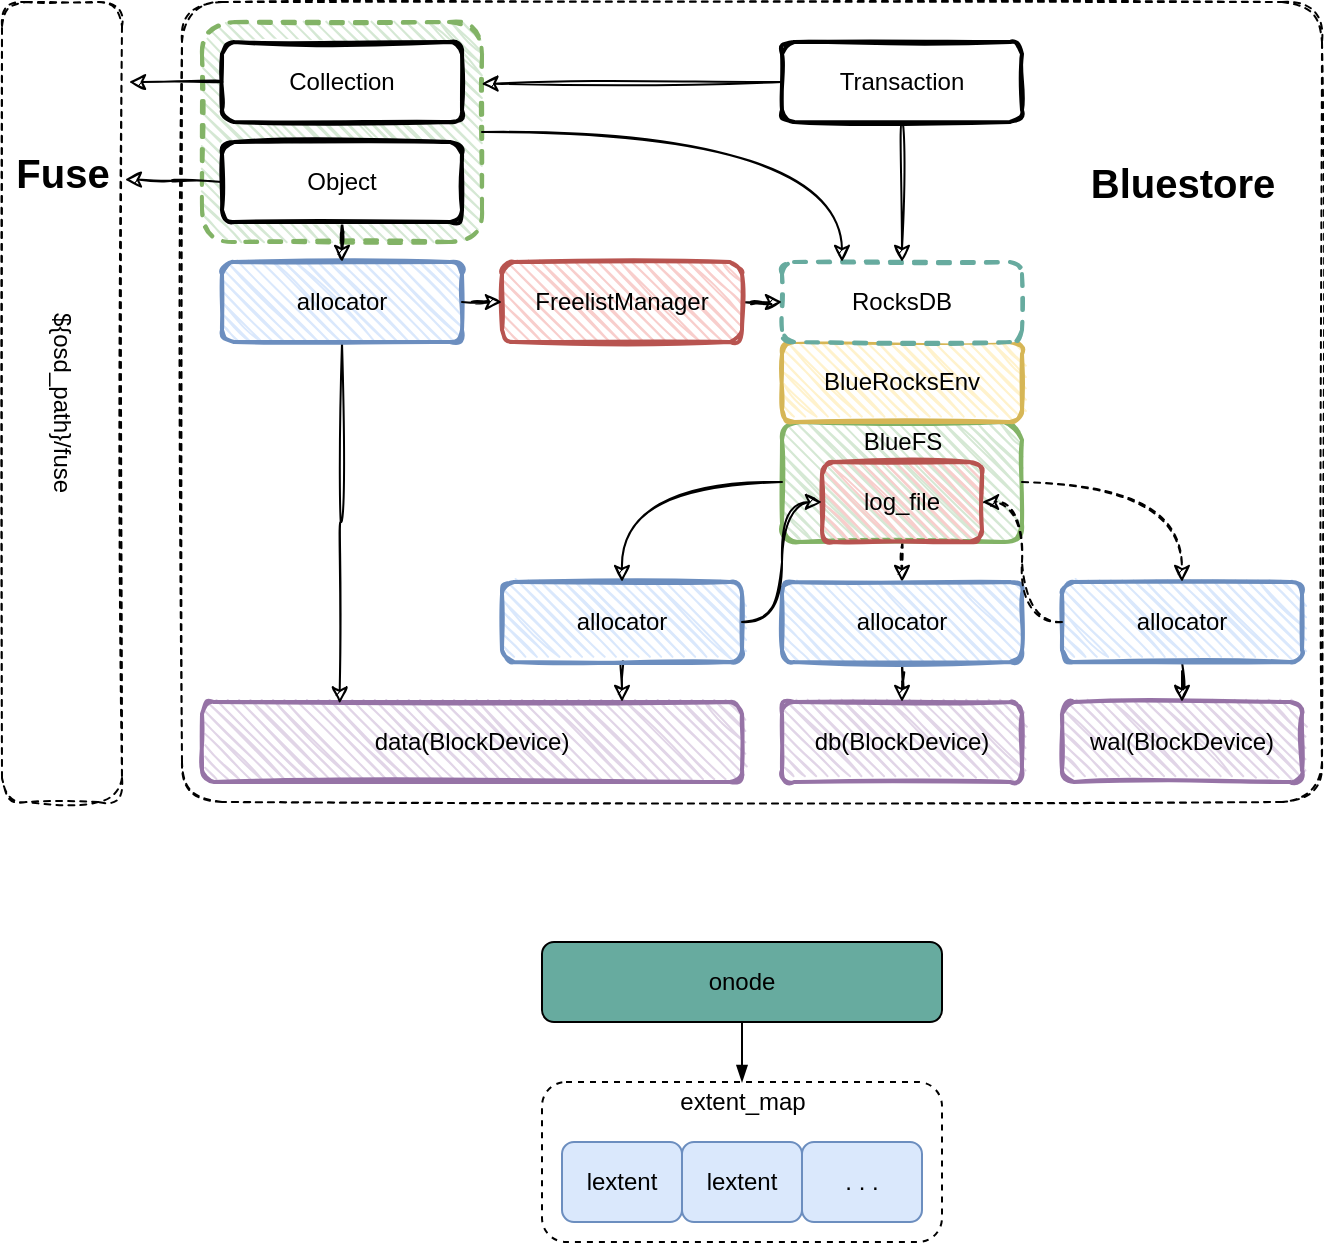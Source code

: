 <mxfile version="16.1.4" type="github" pages="3">
  <diagram id="j9tczcpYgf1cjmY0chsA" name="Bluestore">
    <mxGraphModel dx="981" dy="615" grid="1" gridSize="10" guides="1" tooltips="1" connect="1" arrows="1" fold="1" page="1" pageScale="1" pageWidth="827" pageHeight="1169" math="0" shadow="0">
      <root>
        <mxCell id="BIpUgeOPZDZItEemV4BS-0" />
        <mxCell id="BIpUgeOPZDZItEemV4BS-1" parent="BIpUgeOPZDZItEemV4BS-0" />
        <mxCell id="Xswfduh4RDCCl3qBwlAw-5" value=". . ." style="rounded=1;whiteSpace=wrap;html=1;strokeWidth=1;fillWeight=1;hachureGap=4;hachureAngle=45;sketch=0;fontStyle=0;dashed=1;" vertex="1" parent="BIpUgeOPZDZItEemV4BS-1">
          <mxGeometry x="320" y="590" width="200" height="80" as="geometry" />
        </mxCell>
        <mxCell id="F_XfB5HKNLL_IFFruxF0-90" value="&lt;span&gt;&lt;br&gt;&lt;/span&gt;" style="rounded=1;whiteSpace=wrap;html=1;strokeWidth=1;fillWeight=1;hachureGap=4;hachureAngle=45;sketch=1;fontStyle=0;arcSize=20;dashed=1;" parent="BIpUgeOPZDZItEemV4BS-1" vertex="1">
          <mxGeometry x="50" y="50" width="60" height="400" as="geometry" />
        </mxCell>
        <mxCell id="F_XfB5HKNLL_IFFruxF0-92" value="" style="group" parent="BIpUgeOPZDZItEemV4BS-1" vertex="1" connectable="0">
          <mxGeometry x="140" y="50" width="570" height="400" as="geometry" />
        </mxCell>
        <mxCell id="F_XfB5HKNLL_IFFruxF0-3" value="&lt;span&gt;&lt;br&gt;&lt;/span&gt;" style="rounded=1;whiteSpace=wrap;html=1;strokeWidth=1;fillWeight=1;hachureGap=4;hachureAngle=45;sketch=1;fontStyle=0;arcSize=5;dashed=1;" parent="F_XfB5HKNLL_IFFruxF0-92" vertex="1">
          <mxGeometry width="570" height="400" as="geometry" />
        </mxCell>
        <mxCell id="F_XfB5HKNLL_IFFruxF0-6" value="&lt;span&gt;&lt;br&gt;&lt;/span&gt;" style="rounded=1;whiteSpace=wrap;html=1;strokeWidth=2;fillWeight=1;hachureGap=4;hachureAngle=45;sketch=1;fontStyle=0;dashed=1;fillColor=#d5e8d4;strokeColor=#82b366;" parent="F_XfB5HKNLL_IFFruxF0-92" vertex="1">
          <mxGeometry x="10" y="10" width="140" height="110" as="geometry" />
        </mxCell>
        <mxCell id="6TrNGsJXJkYD7_Akb0oX-0" value="data(BlockDevice)" style="rounded=1;whiteSpace=wrap;html=1;strokeWidth=2;fillWeight=1;hachureGap=4;hachureAngle=45;sketch=1;fontStyle=0;fillColor=#e1d5e7;strokeColor=#9673a6;" parent="F_XfB5HKNLL_IFFruxF0-92" vertex="1">
          <mxGeometry x="10" y="350" width="270" height="40" as="geometry" />
        </mxCell>
        <mxCell id="6TrNGsJXJkYD7_Akb0oX-1" value="&lt;span&gt;db(BlockDevice)&lt;/span&gt;" style="rounded=1;whiteSpace=wrap;html=1;strokeWidth=2;fillWeight=1;hachureGap=4;hachureAngle=45;sketch=1;fontStyle=0;fillColor=#e1d5e7;strokeColor=#9673a6;" parent="F_XfB5HKNLL_IFFruxF0-92" vertex="1">
          <mxGeometry x="300" y="350" width="120" height="40" as="geometry" />
        </mxCell>
        <mxCell id="6TrNGsJXJkYD7_Akb0oX-2" value="wal(BlockDevice)" style="rounded=1;whiteSpace=wrap;html=1;strokeWidth=2;fillWeight=1;hachureGap=4;hachureAngle=45;sketch=1;fontStyle=0;fillColor=#e1d5e7;strokeColor=#9673a6;" parent="F_XfB5HKNLL_IFFruxF0-92" vertex="1">
          <mxGeometry x="440" y="350" width="120" height="40" as="geometry" />
        </mxCell>
        <mxCell id="GUxvhVh-4wvjnz1T-VZB-1" style="edgeStyle=orthogonalEdgeStyle;rounded=0;orthogonalLoop=1;jettySize=auto;html=1;sketch=1;curved=1;dashed=1;" parent="F_XfB5HKNLL_IFFruxF0-92" source="GUxvhVh-4wvjnz1T-VZB-0" edge="1">
          <mxGeometry relative="1" as="geometry">
            <mxPoint x="360" y="290" as="targetPoint" />
          </mxGeometry>
        </mxCell>
        <mxCell id="GUxvhVh-4wvjnz1T-VZB-0" value="" style="rounded=1;whiteSpace=wrap;html=1;strokeWidth=2;fillWeight=1;hachureGap=4;hachureAngle=45;sketch=1;fontStyle=0;fillColor=#d5e8d4;strokeColor=#82b366;" parent="F_XfB5HKNLL_IFFruxF0-92" vertex="1">
          <mxGeometry x="300" y="210" width="120" height="60" as="geometry" />
        </mxCell>
        <mxCell id="GUxvhVh-4wvjnz1T-VZB-4" value="BlueRocksEnv" style="rounded=1;whiteSpace=wrap;html=1;strokeWidth=2;fillWeight=1;hachureGap=4;hachureAngle=45;sketch=1;fontStyle=0;fillColor=#fff2cc;strokeColor=#d6b656;" parent="F_XfB5HKNLL_IFFruxF0-92" vertex="1">
          <mxGeometry x="300" y="170" width="120" height="40" as="geometry" />
        </mxCell>
        <mxCell id="GUxvhVh-4wvjnz1T-VZB-5" value="RocksDB" style="rounded=1;whiteSpace=wrap;html=1;strokeWidth=2;fillWeight=1;hachureGap=4;hachureAngle=45;sketch=1;fontStyle=0;dashed=1;strokeColor=#67AB9F;" parent="F_XfB5HKNLL_IFFruxF0-92" vertex="1">
          <mxGeometry x="300" y="130" width="120" height="40" as="geometry" />
        </mxCell>
        <mxCell id="F_XfB5HKNLL_IFFruxF0-7" style="edgeStyle=orthogonalEdgeStyle;curved=1;rounded=0;sketch=1;orthogonalLoop=1;jettySize=auto;html=1;entryX=0.25;entryY=0;entryDx=0;entryDy=0;" parent="F_XfB5HKNLL_IFFruxF0-92" source="F_XfB5HKNLL_IFFruxF0-6" target="GUxvhVh-4wvjnz1T-VZB-5" edge="1">
          <mxGeometry relative="1" as="geometry" />
        </mxCell>
        <mxCell id="F_XfB5HKNLL_IFFruxF0-16" style="edgeStyle=orthogonalEdgeStyle;curved=1;rounded=0;sketch=1;orthogonalLoop=1;jettySize=auto;html=1;entryX=0.778;entryY=0;entryDx=0;entryDy=0;entryPerimeter=0;" parent="F_XfB5HKNLL_IFFruxF0-92" source="GUxvhVh-4wvjnz1T-VZB-6" target="6TrNGsJXJkYD7_Akb0oX-0" edge="1">
          <mxGeometry relative="1" as="geometry" />
        </mxCell>
        <mxCell id="GUxvhVh-4wvjnz1T-VZB-6" value="&lt;span&gt;allocator&lt;br&gt;&lt;/span&gt;" style="rounded=1;whiteSpace=wrap;html=1;strokeWidth=2;fillWeight=1;hachureGap=4;hachureAngle=45;sketch=1;fontStyle=0;fillColor=#dae8fc;strokeColor=#6c8ebf;" parent="F_XfB5HKNLL_IFFruxF0-92" vertex="1">
          <mxGeometry x="160" y="290" width="120" height="40" as="geometry" />
        </mxCell>
        <mxCell id="GUxvhVh-4wvjnz1T-VZB-3" style="edgeStyle=orthogonalEdgeStyle;curved=1;rounded=0;sketch=1;orthogonalLoop=1;jettySize=auto;html=1;entryX=0.5;entryY=0;entryDx=0;entryDy=0;" parent="F_XfB5HKNLL_IFFruxF0-92" source="GUxvhVh-4wvjnz1T-VZB-0" target="GUxvhVh-4wvjnz1T-VZB-6" edge="1">
          <mxGeometry relative="1" as="geometry" />
        </mxCell>
        <mxCell id="GUxvhVh-4wvjnz1T-VZB-9" style="edgeStyle=orthogonalEdgeStyle;curved=1;rounded=0;sketch=1;orthogonalLoop=1;jettySize=auto;html=1;entryX=0.5;entryY=0;entryDx=0;entryDy=0;" parent="F_XfB5HKNLL_IFFruxF0-92" source="GUxvhVh-4wvjnz1T-VZB-8" target="6TrNGsJXJkYD7_Akb0oX-1" edge="1">
          <mxGeometry relative="1" as="geometry" />
        </mxCell>
        <mxCell id="GUxvhVh-4wvjnz1T-VZB-8" value="&lt;span&gt;allocator&lt;br&gt;&lt;/span&gt;" style="rounded=1;whiteSpace=wrap;html=1;strokeWidth=2;fillWeight=1;hachureGap=4;hachureAngle=45;sketch=1;fontStyle=0;fillColor=#dae8fc;strokeColor=#6c8ebf;" parent="F_XfB5HKNLL_IFFruxF0-92" vertex="1">
          <mxGeometry x="300" y="290" width="120" height="40" as="geometry" />
        </mxCell>
        <mxCell id="GUxvhVh-4wvjnz1T-VZB-11" style="edgeStyle=orthogonalEdgeStyle;curved=1;rounded=0;sketch=1;orthogonalLoop=1;jettySize=auto;html=1;entryX=0.5;entryY=0;entryDx=0;entryDy=0;" parent="F_XfB5HKNLL_IFFruxF0-92" source="GUxvhVh-4wvjnz1T-VZB-10" target="6TrNGsJXJkYD7_Akb0oX-2" edge="1">
          <mxGeometry relative="1" as="geometry" />
        </mxCell>
        <mxCell id="GUxvhVh-4wvjnz1T-VZB-10" value="&lt;span&gt;allocator&lt;br&gt;&lt;/span&gt;" style="rounded=1;whiteSpace=wrap;html=1;strokeWidth=2;fillWeight=1;hachureGap=4;hachureAngle=45;sketch=1;fontStyle=0;fillColor=#dae8fc;strokeColor=#6c8ebf;" parent="F_XfB5HKNLL_IFFruxF0-92" vertex="1">
          <mxGeometry x="440" y="290" width="120" height="40" as="geometry" />
        </mxCell>
        <mxCell id="GUxvhVh-4wvjnz1T-VZB-2" style="edgeStyle=orthogonalEdgeStyle;curved=1;rounded=0;sketch=1;orthogonalLoop=1;jettySize=auto;html=1;exitX=1;exitY=0.5;exitDx=0;exitDy=0;dashed=1;entryX=0.5;entryY=0;entryDx=0;entryDy=0;" parent="F_XfB5HKNLL_IFFruxF0-92" source="GUxvhVh-4wvjnz1T-VZB-0" target="GUxvhVh-4wvjnz1T-VZB-10" edge="1">
          <mxGeometry relative="1" as="geometry">
            <mxPoint x="520" y="290" as="targetPoint" />
          </mxGeometry>
        </mxCell>
        <mxCell id="GUxvhVh-4wvjnz1T-VZB-18" style="edgeStyle=orthogonalEdgeStyle;curved=1;rounded=0;sketch=1;orthogonalLoop=1;jettySize=auto;html=1;entryX=0.255;entryY=0.02;entryDx=0;entryDy=0;entryPerimeter=0;" parent="F_XfB5HKNLL_IFFruxF0-92" source="GUxvhVh-4wvjnz1T-VZB-13" target="6TrNGsJXJkYD7_Akb0oX-0" edge="1">
          <mxGeometry relative="1" as="geometry">
            <mxPoint x="39" y="350" as="targetPoint" />
          </mxGeometry>
        </mxCell>
        <mxCell id="GUxvhVh-4wvjnz1T-VZB-13" value="&lt;span&gt;allocator&lt;br&gt;&lt;/span&gt;" style="rounded=1;whiteSpace=wrap;html=1;strokeWidth=2;fillWeight=1;hachureGap=4;hachureAngle=45;sketch=1;fontStyle=0;fillColor=#dae8fc;strokeColor=#6c8ebf;" parent="F_XfB5HKNLL_IFFruxF0-92" vertex="1">
          <mxGeometry x="20" y="130" width="120" height="40" as="geometry" />
        </mxCell>
        <mxCell id="GUxvhVh-4wvjnz1T-VZB-15" style="edgeStyle=orthogonalEdgeStyle;curved=1;rounded=0;sketch=1;orthogonalLoop=1;jettySize=auto;html=1;entryX=0;entryY=0.5;entryDx=0;entryDy=0;" parent="F_XfB5HKNLL_IFFruxF0-92" source="GUxvhVh-4wvjnz1T-VZB-14" target="GUxvhVh-4wvjnz1T-VZB-5" edge="1">
          <mxGeometry relative="1" as="geometry" />
        </mxCell>
        <mxCell id="GUxvhVh-4wvjnz1T-VZB-14" value="&lt;span&gt;FreelistManager&lt;br&gt;&lt;/span&gt;" style="rounded=1;whiteSpace=wrap;html=1;strokeWidth=2;fillWeight=1;hachureGap=4;hachureAngle=45;sketch=1;fontStyle=0;fillColor=#f8cecc;strokeColor=#b85450;" parent="F_XfB5HKNLL_IFFruxF0-92" vertex="1">
          <mxGeometry x="160" y="130" width="120" height="40" as="geometry" />
        </mxCell>
        <mxCell id="GUxvhVh-4wvjnz1T-VZB-17" style="edgeStyle=orthogonalEdgeStyle;curved=1;rounded=0;sketch=1;orthogonalLoop=1;jettySize=auto;html=1;entryX=0;entryY=0.5;entryDx=0;entryDy=0;" parent="F_XfB5HKNLL_IFFruxF0-92" source="GUxvhVh-4wvjnz1T-VZB-13" target="GUxvhVh-4wvjnz1T-VZB-14" edge="1">
          <mxGeometry relative="1" as="geometry" />
        </mxCell>
        <mxCell id="F_XfB5HKNLL_IFFruxF0-9" style="edgeStyle=orthogonalEdgeStyle;curved=1;rounded=0;sketch=1;orthogonalLoop=1;jettySize=auto;html=1;entryX=0.5;entryY=0;entryDx=0;entryDy=0;" parent="F_XfB5HKNLL_IFFruxF0-92" source="F_XfB5HKNLL_IFFruxF0-0" target="GUxvhVh-4wvjnz1T-VZB-5" edge="1">
          <mxGeometry relative="1" as="geometry" />
        </mxCell>
        <mxCell id="F_XfB5HKNLL_IFFruxF0-10" style="edgeStyle=orthogonalEdgeStyle;curved=1;rounded=0;sketch=1;orthogonalLoop=1;jettySize=auto;html=1;entryX=0.998;entryY=0.281;entryDx=0;entryDy=0;entryPerimeter=0;" parent="F_XfB5HKNLL_IFFruxF0-92" source="F_XfB5HKNLL_IFFruxF0-0" target="F_XfB5HKNLL_IFFruxF0-6" edge="1">
          <mxGeometry relative="1" as="geometry" />
        </mxCell>
        <mxCell id="F_XfB5HKNLL_IFFruxF0-0" value="&lt;span&gt;Transaction&lt;br&gt;&lt;/span&gt;" style="rounded=1;whiteSpace=wrap;html=1;strokeWidth=2;fillWeight=1;hachureGap=4;hachureAngle=45;sketch=1;fontStyle=0" parent="F_XfB5HKNLL_IFFruxF0-92" vertex="1">
          <mxGeometry x="300" y="20" width="120" height="40" as="geometry" />
        </mxCell>
        <mxCell id="F_XfB5HKNLL_IFFruxF0-8" style="edgeStyle=orthogonalEdgeStyle;curved=1;rounded=0;sketch=1;orthogonalLoop=1;jettySize=auto;html=1;entryX=0.5;entryY=0;entryDx=0;entryDy=0;" parent="F_XfB5HKNLL_IFFruxF0-92" source="F_XfB5HKNLL_IFFruxF0-4" target="GUxvhVh-4wvjnz1T-VZB-13" edge="1">
          <mxGeometry relative="1" as="geometry" />
        </mxCell>
        <mxCell id="F_XfB5HKNLL_IFFruxF0-4" value="&lt;span&gt;Object&lt;br&gt;&lt;/span&gt;" style="rounded=1;whiteSpace=wrap;html=1;strokeWidth=2;fillWeight=1;hachureGap=4;hachureAngle=45;sketch=1;fontStyle=0" parent="F_XfB5HKNLL_IFFruxF0-92" vertex="1">
          <mxGeometry x="20" y="70" width="120" height="40" as="geometry" />
        </mxCell>
        <mxCell id="F_XfB5HKNLL_IFFruxF0-5" value="&lt;span&gt;Collection&lt;br&gt;&lt;/span&gt;" style="rounded=1;whiteSpace=wrap;html=1;strokeWidth=2;fillWeight=1;hachureGap=4;hachureAngle=45;sketch=1;fontStyle=0" parent="F_XfB5HKNLL_IFFruxF0-92" vertex="1">
          <mxGeometry x="20" y="20" width="120" height="40" as="geometry" />
        </mxCell>
        <mxCell id="F_XfB5HKNLL_IFFruxF0-11" value="BlueFS" style="text;html=1;align=center;verticalAlign=middle;resizable=0;points=[];autosize=1;strokeColor=none;fillColor=none;" parent="F_XfB5HKNLL_IFFruxF0-92" vertex="1">
          <mxGeometry x="335" y="210" width="50" height="20" as="geometry" />
        </mxCell>
        <mxCell id="F_XfB5HKNLL_IFFruxF0-12" value="log_file" style="rounded=1;whiteSpace=wrap;html=1;strokeWidth=2;fillWeight=1;hachureGap=4;hachureAngle=45;sketch=1;fontStyle=0;fillColor=#f8cecc;strokeColor=#b85450;" parent="F_XfB5HKNLL_IFFruxF0-92" vertex="1">
          <mxGeometry x="320" y="230" width="80" height="40" as="geometry" />
        </mxCell>
        <mxCell id="F_XfB5HKNLL_IFFruxF0-13" style="edgeStyle=orthogonalEdgeStyle;curved=1;rounded=0;sketch=1;orthogonalLoop=1;jettySize=auto;html=1;entryX=0;entryY=0.5;entryDx=0;entryDy=0;" parent="F_XfB5HKNLL_IFFruxF0-92" source="GUxvhVh-4wvjnz1T-VZB-6" target="F_XfB5HKNLL_IFFruxF0-12" edge="1">
          <mxGeometry relative="1" as="geometry" />
        </mxCell>
        <mxCell id="F_XfB5HKNLL_IFFruxF0-14" style="edgeStyle=orthogonalEdgeStyle;curved=1;rounded=0;sketch=1;orthogonalLoop=1;jettySize=auto;html=1;entryX=1;entryY=0.5;entryDx=0;entryDy=0;dashed=1;" parent="F_XfB5HKNLL_IFFruxF0-92" source="GUxvhVh-4wvjnz1T-VZB-10" target="F_XfB5HKNLL_IFFruxF0-12" edge="1">
          <mxGeometry relative="1" as="geometry" />
        </mxCell>
        <mxCell id="F_XfB5HKNLL_IFFruxF0-17" value="Bluestore" style="text;html=1;align=center;verticalAlign=middle;resizable=0;points=[];autosize=1;strokeColor=none;fillColor=none;fontSize=20;fontStyle=1" parent="F_XfB5HKNLL_IFFruxF0-92" vertex="1">
          <mxGeometry x="445" y="75" width="110" height="30" as="geometry" />
        </mxCell>
        <mxCell id="F_XfB5HKNLL_IFFruxF0-94" value="Fuse" style="text;html=1;align=center;verticalAlign=middle;resizable=0;points=[];autosize=1;strokeColor=none;fillColor=none;fontSize=20;fontStyle=1" parent="BIpUgeOPZDZItEemV4BS-1" vertex="1">
          <mxGeometry x="50" y="120" width="60" height="30" as="geometry" />
        </mxCell>
        <mxCell id="F_XfB5HKNLL_IFFruxF0-95" value="${osd_path}/fuse" style="text;html=1;align=center;verticalAlign=middle;resizable=0;points=[];autosize=1;strokeColor=none;fillColor=none;fontSize=12;rotation=90;" parent="BIpUgeOPZDZItEemV4BS-1" vertex="1">
          <mxGeometry x="25" y="240" width="110" height="20" as="geometry" />
        </mxCell>
        <mxCell id="F_XfB5HKNLL_IFFruxF0-96" style="edgeStyle=orthogonalEdgeStyle;curved=1;rounded=0;sketch=1;orthogonalLoop=1;jettySize=auto;html=1;entryX=1.058;entryY=0.1;entryDx=0;entryDy=0;entryPerimeter=0;fontSize=12;" parent="BIpUgeOPZDZItEemV4BS-1" source="F_XfB5HKNLL_IFFruxF0-5" target="F_XfB5HKNLL_IFFruxF0-90" edge="1">
          <mxGeometry relative="1" as="geometry" />
        </mxCell>
        <mxCell id="F_XfB5HKNLL_IFFruxF0-97" style="edgeStyle=orthogonalEdgeStyle;curved=1;rounded=0;sketch=1;orthogonalLoop=1;jettySize=auto;html=1;entryX=1.024;entryY=0.626;entryDx=0;entryDy=0;entryPerimeter=0;fontSize=12;" parent="BIpUgeOPZDZItEemV4BS-1" source="F_XfB5HKNLL_IFFruxF0-4" target="F_XfB5HKNLL_IFFruxF0-94" edge="1">
          <mxGeometry relative="1" as="geometry" />
        </mxCell>
        <mxCell id="Xswfduh4RDCCl3qBwlAw-7" value="" style="edgeStyle=orthogonalEdgeStyle;curved=1;rounded=0;orthogonalLoop=1;jettySize=auto;html=1;endArrow=blockThin;endFill=1;" edge="1" parent="BIpUgeOPZDZItEemV4BS-1" source="Xswfduh4RDCCl3qBwlAw-1" target="Xswfduh4RDCCl3qBwlAw-6">
          <mxGeometry relative="1" as="geometry" />
        </mxCell>
        <mxCell id="Xswfduh4RDCCl3qBwlAw-1" value="&lt;span&gt;onode&lt;br&gt;&lt;/span&gt;" style="rounded=1;whiteSpace=wrap;html=1;strokeWidth=1;fillWeight=1;hachureGap=4;hachureAngle=45;sketch=0;fontStyle=0;fillColor=#67AB9F;strokeColor=#000000;" vertex="1" parent="BIpUgeOPZDZItEemV4BS-1">
          <mxGeometry x="320" y="520" width="200" height="40" as="geometry" />
        </mxCell>
        <mxCell id="Xswfduh4RDCCl3qBwlAw-2" value="&lt;span&gt;lextent&lt;br&gt;&lt;/span&gt;" style="rounded=1;whiteSpace=wrap;html=1;strokeWidth=1;fillWeight=1;hachureGap=4;hachureAngle=45;sketch=0;fontStyle=0;fillColor=#dae8fc;strokeColor=#6c8ebf;" vertex="1" parent="BIpUgeOPZDZItEemV4BS-1">
          <mxGeometry x="330" y="620" width="60" height="40" as="geometry" />
        </mxCell>
        <mxCell id="Xswfduh4RDCCl3qBwlAw-3" value="&lt;span&gt;lextent&lt;br&gt;&lt;/span&gt;" style="rounded=1;whiteSpace=wrap;html=1;strokeWidth=1;fillWeight=1;hachureGap=4;hachureAngle=45;sketch=0;fontStyle=0;fillColor=#dae8fc;strokeColor=#6c8ebf;" vertex="1" parent="BIpUgeOPZDZItEemV4BS-1">
          <mxGeometry x="390" y="620" width="60" height="40" as="geometry" />
        </mxCell>
        <mxCell id="Xswfduh4RDCCl3qBwlAw-4" value=". . ." style="rounded=1;whiteSpace=wrap;html=1;strokeWidth=1;fillWeight=1;hachureGap=4;hachureAngle=45;sketch=0;fontStyle=0;fillColor=#dae8fc;strokeColor=#6c8ebf;" vertex="1" parent="BIpUgeOPZDZItEemV4BS-1">
          <mxGeometry x="450" y="620" width="60" height="40" as="geometry" />
        </mxCell>
        <mxCell id="Xswfduh4RDCCl3qBwlAw-6" value="extent_map" style="text;html=1;align=center;verticalAlign=middle;resizable=0;points=[];autosize=1;strokeColor=none;fillColor=none;" vertex="1" parent="BIpUgeOPZDZItEemV4BS-1">
          <mxGeometry x="380" y="590" width="80" height="20" as="geometry" />
        </mxCell>
      </root>
    </mxGraphModel>
  </diagram>
  <diagram id="DqvrZvTYtXs4QAJ5su69" name="BlockDevice">
    <mxGraphModel dx="1422" dy="892" grid="1" gridSize="10" guides="1" tooltips="1" connect="1" arrows="1" fold="1" page="1" pageScale="1" pageWidth="827" pageHeight="1169" math="0" shadow="0">
      <root>
        <mxCell id="0" />
        <mxCell id="1" parent="0" />
        <mxCell id="DhMVAHyqI12-vM33ISoA-47" style="edgeStyle=elbowEdgeStyle;rounded=0;sketch=1;orthogonalLoop=1;jettySize=auto;html=1;strokeWidth=2;elbow=vertical;" parent="1" source="DhMVAHyqI12-vM33ISoA-46" edge="1">
          <mxGeometry relative="1" as="geometry">
            <mxPoint x="289" y="370" as="targetPoint" />
            <Array as="points">
              <mxPoint x="229" y="340" />
            </Array>
          </mxGeometry>
        </mxCell>
        <mxCell id="DhMVAHyqI12-vM33ISoA-23" value="" style="rounded=1;whiteSpace=wrap;html=1;strokeWidth=2;fillWeight=1;hachureGap=4;hachureAngle=45;sketch=1;" parent="1" vertex="1">
          <mxGeometry x="459" y="250" width="60" height="180" as="geometry" />
        </mxCell>
        <mxCell id="DhMVAHyqI12-vM33ISoA-13" style="edgeStyle=orthogonalEdgeStyle;rounded=0;sketch=1;orthogonalLoop=1;jettySize=auto;html=1;strokeWidth=2;exitX=0.5;exitY=1;exitDx=0;exitDy=0;entryX=0.75;entryY=0;entryDx=0;entryDy=0;" parent="1" source="DhMVAHyqI12-vM33ISoA-30" target="DhMVAHyqI12-vM33ISoA-12" edge="1">
          <mxGeometry relative="1" as="geometry">
            <mxPoint x="299" y="380" as="targetPoint" />
          </mxGeometry>
        </mxCell>
        <mxCell id="DhMVAHyqI12-vM33ISoA-17" value="fd_direct" style="edgeLabel;html=1;align=center;verticalAlign=middle;resizable=0;points=[];" parent="DhMVAHyqI12-vM33ISoA-13" vertex="1" connectable="0">
          <mxGeometry x="-0.638" y="2" relative="1" as="geometry">
            <mxPoint x="-12" y="7" as="offset" />
          </mxGeometry>
        </mxCell>
        <mxCell id="DhMVAHyqI12-vM33ISoA-31" style="edgeStyle=orthogonalEdgeStyle;rounded=0;sketch=1;orthogonalLoop=1;jettySize=auto;html=1;strokeWidth=2;exitX=0.75;exitY=1;exitDx=0;exitDy=0;" parent="1" source="DhMVAHyqI12-vM33ISoA-10" target="DhMVAHyqI12-vM33ISoA-30" edge="1">
          <mxGeometry relative="1" as="geometry" />
        </mxCell>
        <mxCell id="DhMVAHyqI12-vM33ISoA-48" style="edgeStyle=elbowEdgeStyle;rounded=0;sketch=1;orthogonalLoop=1;jettySize=auto;elbow=vertical;html=1;strokeWidth=2;exitX=0.392;exitY=1.009;exitDx=0;exitDy=0;exitPerimeter=0;" parent="1" source="DhMVAHyqI12-vM33ISoA-10" target="DhMVAHyqI12-vM33ISoA-46" edge="1">
          <mxGeometry relative="1" as="geometry" />
        </mxCell>
        <mxCell id="DhMVAHyqI12-vM33ISoA-49" value="" style="edgeStyle=elbowEdgeStyle;rounded=0;sketch=1;orthogonalLoop=1;jettySize=auto;elbow=vertical;html=1;strokeWidth=2;exitX=0.109;exitY=1.015;exitDx=0;exitDy=0;exitPerimeter=0;" parent="1" source="DhMVAHyqI12-vM33ISoA-10" target="DhMVAHyqI12-vM33ISoA-43" edge="1">
          <mxGeometry relative="1" as="geometry" />
        </mxCell>
        <mxCell id="DhMVAHyqI12-vM33ISoA-10" value="" style="rounded=1;whiteSpace=wrap;html=1;strokeWidth=2;fillWeight=1;hachureGap=4;hachureAngle=45;sketch=1;" parent="1" vertex="1">
          <mxGeometry x="49" y="110" width="320" height="140" as="geometry" />
        </mxCell>
        <mxCell id="DhMVAHyqI12-vM33ISoA-1" value="aio_t" style="rounded=1;whiteSpace=wrap;html=1;strokeWidth=2;fillWeight=1;hachureGap=4;hachureAngle=45;sketch=1;fillColor=#FFFFFF;strokeColor=#6c8ebf;" parent="1" vertex="1">
          <mxGeometry x="159" y="120" width="40" height="40" as="geometry" />
        </mxCell>
        <mxCell id="DhMVAHyqI12-vM33ISoA-2" value="" style="rounded=1;whiteSpace=wrap;html=1;strokeWidth=2;fillWeight=1;hachureGap=4;hachureAngle=45;sketch=1;fillColor=#FFFFFF;strokeColor=#6c8ebf;" parent="1" vertex="1">
          <mxGeometry x="199" y="120" width="40" height="40" as="geometry" />
        </mxCell>
        <mxCell id="DhMVAHyqI12-vM33ISoA-3" value="" style="rounded=1;whiteSpace=wrap;html=1;strokeWidth=2;fillWeight=1;hachureGap=4;hachureAngle=45;sketch=1;fillColor=#FFFFFF;strokeColor=#82b366;" parent="1" vertex="1">
          <mxGeometry x="239" y="120" width="40" height="40" as="geometry" />
        </mxCell>
        <mxCell id="DhMVAHyqI12-vM33ISoA-4" value="" style="rounded=1;whiteSpace=wrap;html=1;strokeWidth=2;fillWeight=1;hachureGap=4;hachureAngle=45;sketch=1;fillColor=#FFFFFF;strokeColor=#6c8ebf;" parent="1" vertex="1">
          <mxGeometry x="279" y="120" width="40" height="40" as="geometry" />
        </mxCell>
        <mxCell id="DhMVAHyqI12-vM33ISoA-38" style="edgeStyle=orthogonalEdgeStyle;rounded=0;sketch=1;orthogonalLoop=1;jettySize=auto;html=1;entryX=0.5;entryY=0;entryDx=0;entryDy=0;strokeWidth=2;curved=1;exitX=0.5;exitY=1;exitDx=0;exitDy=0;" parent="1" source="DhMVAHyqI12-vM33ISoA-5" target="DhMVAHyqI12-vM33ISoA-32" edge="1">
          <mxGeometry relative="1" as="geometry" />
        </mxCell>
        <mxCell id="DhMVAHyqI12-vM33ISoA-5" value="" style="rounded=1;whiteSpace=wrap;html=1;strokeWidth=2;fillWeight=1;hachureGap=4;hachureAngle=45;sketch=1;fillColor=#FFFFFF;strokeColor=#82b366;" parent="1" vertex="1">
          <mxGeometry x="319" y="120" width="40" height="40" as="geometry" />
        </mxCell>
        <mxCell id="DhMVAHyqI12-vM33ISoA-6" value="" style="endArrow=classic;html=1;rounded=0;entryX=0.418;entryY=0.007;entryDx=0;entryDy=0;entryPerimeter=0;sketch=1;strokeWidth=2;" parent="1" target="DhMVAHyqI12-vM33ISoA-1" edge="1">
          <mxGeometry width="50" height="50" relative="1" as="geometry">
            <mxPoint x="176" y="80" as="sourcePoint" />
            <mxPoint x="329" y="40" as="targetPoint" />
          </mxGeometry>
        </mxCell>
        <mxCell id="DhMVAHyqI12-vM33ISoA-7" value="aio_read" style="text;html=1;align=center;verticalAlign=middle;resizable=0;points=[];autosize=1;strokeColor=none;fillColor=none;" parent="1" vertex="1">
          <mxGeometry x="149" y="60" width="60" height="20" as="geometry" />
        </mxCell>
        <mxCell id="DhMVAHyqI12-vM33ISoA-8" value="" style="endArrow=classic;html=1;rounded=0;entryX=0.418;entryY=0.007;entryDx=0;entryDy=0;entryPerimeter=0;sketch=1;strokeWidth=2;" parent="1" edge="1">
          <mxGeometry width="50" height="50" relative="1" as="geometry">
            <mxPoint x="339.11" y="79.72" as="sourcePoint" />
            <mxPoint x="338.83" y="120.0" as="targetPoint" />
          </mxGeometry>
        </mxCell>
        <mxCell id="DhMVAHyqI12-vM33ISoA-9" value="aio_write" style="text;html=1;align=center;verticalAlign=middle;resizable=0;points=[];autosize=1;strokeColor=none;fillColor=none;" parent="1" vertex="1">
          <mxGeometry x="309" y="60" width="60" height="20" as="geometry" />
        </mxCell>
        <mxCell id="DhMVAHyqI12-vM33ISoA-11" value="io_context" style="text;html=1;align=center;verticalAlign=middle;resizable=0;points=[];autosize=1;strokeColor=none;fillColor=none;fontStyle=1" parent="1" vertex="1">
          <mxGeometry x="44" y="170" width="80" height="20" as="geometry" />
        </mxCell>
        <mxCell id="DhMVAHyqI12-vM33ISoA-24" style="edgeStyle=orthogonalEdgeStyle;rounded=0;sketch=1;orthogonalLoop=1;jettySize=auto;html=1;entryX=0.017;entryY=0.838;entryDx=0;entryDy=0;entryPerimeter=0;strokeWidth=2;" parent="1" source="DhMVAHyqI12-vM33ISoA-12" target="DhMVAHyqI12-vM33ISoA-23" edge="1">
          <mxGeometry relative="1" as="geometry" />
        </mxCell>
        <mxCell id="DhMVAHyqI12-vM33ISoA-12" value="block device" style="rounded=1;whiteSpace=wrap;html=1;strokeWidth=2;fillWeight=1;hachureGap=4;hachureAngle=45;sketch=1;fontStyle=1" parent="1" vertex="1">
          <mxGeometry x="49" y="370" width="320" height="60" as="geometry" />
        </mxCell>
        <mxCell id="DhMVAHyqI12-vM33ISoA-14" value="fd_buffered" style="edgeStyle=orthogonalEdgeStyle;rounded=0;sketch=1;orthogonalLoop=1;jettySize=auto;html=1;strokeWidth=2;exitX=0.503;exitY=0.96;exitDx=0;exitDy=0;entryX=0.5;entryY=0;entryDx=0;entryDy=0;exitPerimeter=0;" parent="1" source="DhMVAHyqI12-vM33ISoA-43" target="DhMVAHyqI12-vM33ISoA-16" edge="1">
          <mxGeometry relative="1" as="geometry">
            <mxPoint x="73.67" y="310" as="sourcePoint" />
            <mxPoint x="74" y="340" as="targetPoint" />
          </mxGeometry>
        </mxCell>
        <mxCell id="DhMVAHyqI12-vM33ISoA-15" value="aio_submit" style="text;html=1;align=center;verticalAlign=middle;resizable=0;points=[];autosize=1;strokeColor=none;fillColor=none;" parent="1" vertex="1">
          <mxGeometry x="219" y="180" width="70" height="20" as="geometry" />
        </mxCell>
        <mxCell id="DhMVAHyqI12-vM33ISoA-16" value="" style="rounded=1;whiteSpace=wrap;html=1;strokeWidth=2;fillWeight=1;hachureGap=4;hachureAngle=45;sketch=1;fillColor=#e1d5e7;strokeColor=#9673a6;" parent="1" vertex="1">
          <mxGeometry x="64" y="360" width="40" height="10" as="geometry" />
        </mxCell>
        <mxCell id="DhMVAHyqI12-vM33ISoA-19" value="" style="rounded=1;whiteSpace=wrap;html=1;strokeWidth=2;fillWeight=1;hachureGap=4;hachureAngle=45;sketch=1;fillColor=#EA6B66;strokeColor=#82b366;" parent="1" vertex="1">
          <mxGeometry x="469" y="380" width="40" height="40" as="geometry" />
        </mxCell>
        <mxCell id="DhMVAHyqI12-vM33ISoA-20" value="" style="rounded=1;whiteSpace=wrap;html=1;strokeWidth=2;fillWeight=1;hachureGap=4;hachureAngle=45;sketch=1;fillColor=#EA6B66;strokeColor=#6c8ebf;" parent="1" vertex="1">
          <mxGeometry x="469" y="340" width="40" height="40" as="geometry" />
        </mxCell>
        <mxCell id="DhMVAHyqI12-vM33ISoA-21" value="" style="rounded=1;whiteSpace=wrap;html=1;strokeWidth=2;fillWeight=1;hachureGap=4;hachureAngle=45;sketch=1;fillColor=#67AB9F;strokeColor=#82b366;" parent="1" vertex="1">
          <mxGeometry x="469" y="300" width="40" height="40" as="geometry" />
        </mxCell>
        <mxCell id="DhMVAHyqI12-vM33ISoA-22" value="" style="rounded=1;whiteSpace=wrap;html=1;strokeWidth=2;fillWeight=1;hachureGap=4;hachureAngle=45;sketch=1;fillColor=#EA6B66;strokeColor=#82b366;" parent="1" vertex="1">
          <mxGeometry x="469" y="260" width="40" height="40" as="geometry" />
        </mxCell>
        <mxCell id="DhMVAHyqI12-vM33ISoA-25" value="aio_thread&lt;br&gt;(bstore_aio)" style="text;html=1;align=center;verticalAlign=middle;resizable=0;points=[];autosize=1;strokeColor=none;fillColor=none;" parent="1" vertex="1">
          <mxGeometry x="373" y="370" width="80" height="30" as="geometry" />
        </mxCell>
        <mxCell id="DhMVAHyqI12-vM33ISoA-26" value="" style="endArrow=classic;html=1;rounded=0;sketch=1;strokeWidth=2;exitX=0.5;exitY=0;exitDx=0;exitDy=0;" parent="1" source="DhMVAHyqI12-vM33ISoA-22" edge="1">
          <mxGeometry width="50" height="50" relative="1" as="geometry">
            <mxPoint x="469.28" y="189.86" as="sourcePoint" />
            <mxPoint x="489" y="220" as="targetPoint" />
          </mxGeometry>
        </mxCell>
        <mxCell id="DhMVAHyqI12-vM33ISoA-27" value="aio_callback" style="text;html=1;align=center;verticalAlign=middle;resizable=0;points=[];autosize=1;strokeColor=none;fillColor=none;" parent="1" vertex="1">
          <mxGeometry x="439" y="200" width="80" height="20" as="geometry" />
        </mxCell>
        <mxCell id="DhMVAHyqI12-vM33ISoA-30" value="aio_queue" style="rounded=1;whiteSpace=wrap;html=1;strokeWidth=2;fillWeight=1;hachureGap=4;hachureAngle=45;sketch=1;fontStyle=1" parent="1" vertex="1">
          <mxGeometry x="209" y="290" width="160" height="40" as="geometry" />
        </mxCell>
        <mxCell id="DhMVAHyqI12-vM33ISoA-32" value="aio_t" style="rounded=1;whiteSpace=wrap;html=1;strokeWidth=2;fillWeight=1;hachureGap=4;hachureAngle=45;sketch=1;fillColor=#FFFFFF;strokeColor=#6c8ebf;" parent="1" vertex="1">
          <mxGeometry x="159" y="200" width="40" height="40" as="geometry" />
        </mxCell>
        <mxCell id="DhMVAHyqI12-vM33ISoA-33" value="" style="rounded=1;whiteSpace=wrap;html=1;strokeWidth=2;fillWeight=1;hachureGap=4;hachureAngle=45;sketch=1;fillColor=#FFFFFF;strokeColor=#6c8ebf;" parent="1" vertex="1">
          <mxGeometry x="199" y="200" width="40" height="40" as="geometry" />
        </mxCell>
        <mxCell id="DhMVAHyqI12-vM33ISoA-34" value="" style="rounded=1;whiteSpace=wrap;html=1;strokeWidth=2;fillWeight=1;hachureGap=4;hachureAngle=45;sketch=1;fillColor=#FFFFFF;strokeColor=#82b366;" parent="1" vertex="1">
          <mxGeometry x="239" y="200" width="40" height="40" as="geometry" />
        </mxCell>
        <mxCell id="DhMVAHyqI12-vM33ISoA-35" value="" style="rounded=1;whiteSpace=wrap;html=1;strokeWidth=2;fillWeight=1;hachureGap=4;hachureAngle=45;sketch=1;fillColor=#FFFFFF;strokeColor=#6c8ebf;" parent="1" vertex="1">
          <mxGeometry x="279" y="200" width="40" height="40" as="geometry" />
        </mxCell>
        <mxCell id="DhMVAHyqI12-vM33ISoA-36" value="" style="rounded=1;whiteSpace=wrap;html=1;strokeWidth=2;fillWeight=1;hachureGap=4;hachureAngle=45;sketch=1;fillColor=#FFFFFF;strokeColor=#82b366;" parent="1" vertex="1">
          <mxGeometry x="319" y="200" width="40" height="40" as="geometry" />
        </mxCell>
        <mxCell id="DhMVAHyqI12-vM33ISoA-37" value="pending_aios" style="text;html=1;align=center;verticalAlign=middle;resizable=0;points=[];autosize=1;strokeColor=none;fillColor=none;" parent="1" vertex="1">
          <mxGeometry x="74" y="130" width="90" height="20" as="geometry" />
        </mxCell>
        <mxCell id="DhMVAHyqI12-vM33ISoA-39" value="running_aios" style="text;html=1;align=center;verticalAlign=middle;resizable=0;points=[];autosize=1;strokeColor=none;fillColor=none;" parent="1" vertex="1">
          <mxGeometry x="79" y="210" width="80" height="20" as="geometry" />
        </mxCell>
        <mxCell id="DhMVAHyqI12-vM33ISoA-41" value="aio_submit" style="text;html=1;align=center;verticalAlign=middle;resizable=0;points=[];autosize=1;strokeColor=none;fillColor=none;" parent="1" vertex="1">
          <mxGeometry x="299" y="260" width="70" height="20" as="geometry" />
        </mxCell>
        <mxCell id="DhMVAHyqI12-vM33ISoA-42" value="submit_batch" style="text;html=1;align=center;verticalAlign=middle;resizable=0;points=[];autosize=1;strokeColor=none;fillColor=none;" parent="1" vertex="1">
          <mxGeometry x="299" y="340" width="90" height="20" as="geometry" />
        </mxCell>
        <mxCell id="DhMVAHyqI12-vM33ISoA-43" value="read/write&lt;br&gt;buffer" style="text;html=1;align=center;verticalAlign=middle;resizable=0;points=[];autosize=1;strokeColor=none;fillColor=none;" parent="1" vertex="1">
          <mxGeometry x="49" y="290" width="70" height="30" as="geometry" />
        </mxCell>
        <mxCell id="DhMVAHyqI12-vM33ISoA-46" value="read/write&lt;br&gt;no buffer" style="text;html=1;align=center;verticalAlign=middle;resizable=0;points=[];autosize=1;strokeColor=none;fillColor=none;" parent="1" vertex="1">
          <mxGeometry x="139" y="290" width="70" height="30" as="geometry" />
        </mxCell>
      </root>
    </mxGraphModel>
  </diagram>
  <diagram id="UDpGuWqJJNFm4kcmysNA" name="BitmapAllocator">
    <mxGraphModel dx="1422" dy="892" grid="1" gridSize="10" guides="1" tooltips="1" connect="1" arrows="1" fold="1" page="1" pageScale="1" pageWidth="827" pageHeight="1169" math="0" shadow="0">
      <root>
        <mxCell id="SYKb6uL51fbR0wUxXqhg-0" />
        <mxCell id="SYKb6uL51fbR0wUxXqhg-1" parent="SYKb6uL51fbR0wUxXqhg-0" />
        <mxCell id="yiR3UyLSRvscjtLVexUj-4" value="" style="rounded=1;whiteSpace=wrap;html=1;strokeWidth=2;fillWeight=1;hachureGap=4;hachureAngle=45;sketch=1;" parent="SYKb6uL51fbR0wUxXqhg-1" vertex="1">
          <mxGeometry x="160" y="120" width="10" height="40" as="geometry" />
        </mxCell>
        <mxCell id="yiR3UyLSRvscjtLVexUj-5" value="" style="rounded=1;whiteSpace=wrap;html=1;strokeWidth=2;fillWeight=1;hachureGap=4;hachureAngle=45;sketch=1;" parent="SYKb6uL51fbR0wUxXqhg-1" vertex="1">
          <mxGeometry x="170" y="120" width="10" height="40" as="geometry" />
        </mxCell>
        <mxCell id="yiR3UyLSRvscjtLVexUj-6" value="" style="rounded=1;whiteSpace=wrap;html=1;strokeWidth=2;fillWeight=1;hachureGap=4;hachureAngle=45;sketch=1;" parent="SYKb6uL51fbR0wUxXqhg-1" vertex="1">
          <mxGeometry x="180" y="120" width="10" height="40" as="geometry" />
        </mxCell>
        <mxCell id="yiR3UyLSRvscjtLVexUj-7" value="" style="rounded=1;whiteSpace=wrap;html=1;strokeWidth=2;fillWeight=1;hachureGap=4;hachureAngle=45;sketch=1;" parent="SYKb6uL51fbR0wUxXqhg-1" vertex="1">
          <mxGeometry x="190" y="120" width="10" height="40" as="geometry" />
        </mxCell>
        <mxCell id="yiR3UyLSRvscjtLVexUj-17" value="1" style="rounded=1;whiteSpace=wrap;html=1;strokeWidth=2;fillWeight=1;hachureGap=4;hachureAngle=45;sketch=1;" parent="SYKb6uL51fbR0wUxXqhg-1" vertex="1">
          <mxGeometry x="120" y="120" width="10" height="40" as="geometry" />
        </mxCell>
        <mxCell id="yiR3UyLSRvscjtLVexUj-18" value=". . ." style="rounded=1;whiteSpace=wrap;html=1;strokeWidth=2;fillWeight=1;hachureGap=4;hachureAngle=45;sketch=1;" parent="SYKb6uL51fbR0wUxXqhg-1" vertex="1">
          <mxGeometry x="240" y="120" width="40" height="40" as="geometry" />
        </mxCell>
        <mxCell id="yiR3UyLSRvscjtLVexUj-19" value="" style="shape=curlyBracket;whiteSpace=wrap;html=1;rounded=1;flipH=1;fillWeight=1;hachureGap=2;fillColor=#67AB9F;rotation=-90;sketch=1;strokeWidth=2;" parent="SYKb6uL51fbR0wUxXqhg-1" vertex="1">
          <mxGeometry x="190" y="30" width="20" height="160" as="geometry" />
        </mxCell>
        <mxCell id="yiR3UyLSRvscjtLVexUj-20" value="slot(64*bit)" style="text;html=1;align=center;verticalAlign=middle;resizable=0;points=[];autosize=1;strokeColor=none;fillColor=none;" parent="SYKb6uL51fbR0wUxXqhg-1" vertex="1">
          <mxGeometry x="165" y="80" width="70" height="20" as="geometry" />
        </mxCell>
        <mxCell id="yiR3UyLSRvscjtLVexUj-22" value="" style="rounded=1;whiteSpace=wrap;html=1;strokeWidth=2;fillWeight=1;hachureGap=4;hachureAngle=45;sketch=1;" parent="SYKb6uL51fbR0wUxXqhg-1" vertex="1">
          <mxGeometry x="200" y="120" width="10" height="40" as="geometry" />
        </mxCell>
        <mxCell id="yiR3UyLSRvscjtLVexUj-23" value="" style="rounded=1;whiteSpace=wrap;html=1;strokeWidth=2;fillWeight=1;hachureGap=4;hachureAngle=45;sketch=1;" parent="SYKb6uL51fbR0wUxXqhg-1" vertex="1">
          <mxGeometry x="210" y="120" width="10" height="40" as="geometry" />
        </mxCell>
        <mxCell id="yiR3UyLSRvscjtLVexUj-24" value="" style="rounded=1;whiteSpace=wrap;html=1;strokeWidth=2;fillWeight=1;hachureGap=4;hachureAngle=45;sketch=1;" parent="SYKb6uL51fbR0wUxXqhg-1" vertex="1">
          <mxGeometry x="220" y="120" width="10" height="40" as="geometry" />
        </mxCell>
        <mxCell id="yiR3UyLSRvscjtLVexUj-25" value="" style="rounded=1;whiteSpace=wrap;html=1;strokeWidth=2;fillWeight=1;hachureGap=4;hachureAngle=45;sketch=1;" parent="SYKb6uL51fbR0wUxXqhg-1" vertex="1">
          <mxGeometry x="230" y="120" width="10" height="40" as="geometry" />
        </mxCell>
        <mxCell id="yiR3UyLSRvscjtLVexUj-26" value="slot" style="rounded=1;whiteSpace=wrap;html=1;strokeWidth=2;fillWeight=1;hachureGap=4;hachureAngle=45;sketch=1;fillColor=#FFFFFF;strokeColor=#82b366;" parent="SYKb6uL51fbR0wUxXqhg-1" vertex="1">
          <mxGeometry x="280" y="120" width="40" height="40" as="geometry" />
        </mxCell>
        <mxCell id="yiR3UyLSRvscjtLVexUj-27" value=". . ." style="rounded=1;whiteSpace=wrap;html=1;strokeWidth=2;fillWeight=1;hachureGap=4;hachureAngle=45;sketch=1;fillColor=#FFFFFF;strokeColor=#82b366;" parent="SYKb6uL51fbR0wUxXqhg-1" vertex="1">
          <mxGeometry x="360" y="120" width="40" height="40" as="geometry" />
        </mxCell>
        <mxCell id="yiR3UyLSRvscjtLVexUj-28" value="" style="shape=curlyBracket;whiteSpace=wrap;html=1;rounded=1;sketch=1;fillWeight=1;hachureGap=2;fillColor=#FFFFFF;rotation=-90;strokeWidth=2;" parent="SYKb6uL51fbR0wUxXqhg-1" vertex="1">
          <mxGeometry x="250" y="30" width="20" height="280" as="geometry" />
        </mxCell>
        <mxCell id="yiR3UyLSRvscjtLVexUj-38" style="edgeStyle=orthogonalEdgeStyle;rounded=0;sketch=1;orthogonalLoop=1;jettySize=auto;elbow=vertical;html=1;entryX=0.5;entryY=0;entryDx=0;entryDy=0;strokeWidth=2;curved=1;exitX=0.51;exitY=0.957;exitDx=0;exitDy=0;exitPerimeter=0;" parent="SYKb6uL51fbR0wUxXqhg-1" source="yiR3UyLSRvscjtLVexUj-29" target="yiR3UyLSRvscjtLVexUj-36" edge="1">
          <mxGeometry relative="1" as="geometry" />
        </mxCell>
        <mxCell id="yiR3UyLSRvscjtLVexUj-29" value="slotset(8*slot=512bit)" style="text;html=1;align=center;verticalAlign=middle;resizable=0;points=[];autosize=1;strokeColor=none;fillColor=none;" parent="SYKb6uL51fbR0wUxXqhg-1" vertex="1">
          <mxGeometry x="195" y="180" width="130" height="20" as="geometry" />
        </mxCell>
        <mxCell id="yiR3UyLSRvscjtLVexUj-30" value="slotset" style="rounded=1;whiteSpace=wrap;html=1;strokeWidth=2;fillWeight=1;hachureGap=4;hachureAngle=45;sketch=1;fillColor=#FFFFFF;strokeColor=#6c8ebf;" parent="SYKb6uL51fbR0wUxXqhg-1" vertex="1">
          <mxGeometry x="400" y="120" width="40" height="40" as="geometry" />
        </mxCell>
        <mxCell id="yiR3UyLSRvscjtLVexUj-31" value="" style="rounded=1;whiteSpace=wrap;html=1;strokeWidth=2;fillWeight=1;hachureGap=4;hachureAngle=45;sketch=1;fillColor=#FFFFFF;strokeColor=#6c8ebf;" parent="SYKb6uL51fbR0wUxXqhg-1" vertex="1">
          <mxGeometry x="440" y="120" width="40" height="40" as="geometry" />
        </mxCell>
        <mxCell id="yiR3UyLSRvscjtLVexUj-32" value=". . ." style="rounded=1;whiteSpace=wrap;html=1;strokeWidth=2;fillWeight=1;hachureGap=4;hachureAngle=45;sketch=1;fillColor=#FFFFFF;strokeColor=#6c8ebf;" parent="SYKb6uL51fbR0wUxXqhg-1" vertex="1">
          <mxGeometry x="480" y="120" width="40" height="40" as="geometry" />
        </mxCell>
        <mxCell id="yiR3UyLSRvscjtLVexUj-33" value="" style="rounded=1;whiteSpace=wrap;html=1;strokeWidth=2;fillWeight=1;hachureGap=4;hachureAngle=45;sketch=1;fillColor=#FFFFFF;strokeColor=#82b366;" parent="SYKb6uL51fbR0wUxXqhg-1" vertex="1">
          <mxGeometry x="320" y="120" width="40" height="40" as="geometry" />
        </mxCell>
        <mxCell id="yiR3UyLSRvscjtLVexUj-36" value="00" style="rounded=1;whiteSpace=wrap;html=1;strokeWidth=2;fillWeight=1;hachureGap=4;hachureAngle=45;sketch=1;" parent="SYKb6uL51fbR0wUxXqhg-1" vertex="1">
          <mxGeometry x="120" y="240" width="20" height="40" as="geometry" />
        </mxCell>
        <mxCell id="yiR3UyLSRvscjtLVexUj-37" value="" style="rounded=1;whiteSpace=wrap;html=1;strokeWidth=2;fillWeight=1;hachureGap=4;hachureAngle=45;sketch=1;" parent="SYKb6uL51fbR0wUxXqhg-1" vertex="1">
          <mxGeometry x="140" y="240" width="20" height="40" as="geometry" />
        </mxCell>
        <mxCell id="yiR3UyLSRvscjtLVexUj-39" value="" style="rounded=1;whiteSpace=wrap;html=1;strokeWidth=2;fillWeight=1;hachureGap=4;hachureAngle=45;sketch=1;" parent="SYKb6uL51fbR0wUxXqhg-1" vertex="1">
          <mxGeometry x="160" y="240" width="20" height="40" as="geometry" />
        </mxCell>
        <mxCell id="yiR3UyLSRvscjtLVexUj-40" value="" style="rounded=1;whiteSpace=wrap;html=1;strokeWidth=2;fillWeight=1;hachureGap=4;hachureAngle=45;sketch=1;" parent="SYKb6uL51fbR0wUxXqhg-1" vertex="1">
          <mxGeometry x="180" y="240" width="20" height="40" as="geometry" />
        </mxCell>
        <mxCell id="yiR3UyLSRvscjtLVexUj-41" value="" style="rounded=1;whiteSpace=wrap;html=1;strokeWidth=2;fillWeight=1;hachureGap=4;hachureAngle=45;sketch=1;" parent="SYKb6uL51fbR0wUxXqhg-1" vertex="1">
          <mxGeometry x="200" y="240" width="20" height="40" as="geometry" />
        </mxCell>
        <mxCell id="yiR3UyLSRvscjtLVexUj-42" value="" style="rounded=1;whiteSpace=wrap;html=1;strokeWidth=2;fillWeight=1;hachureGap=4;hachureAngle=45;sketch=1;" parent="SYKb6uL51fbR0wUxXqhg-1" vertex="1">
          <mxGeometry x="220" y="240" width="20" height="40" as="geometry" />
        </mxCell>
        <mxCell id="yiR3UyLSRvscjtLVexUj-43" value="" style="rounded=1;whiteSpace=wrap;html=1;strokeWidth=2;fillWeight=1;hachureGap=4;hachureAngle=45;sketch=1;" parent="SYKb6uL51fbR0wUxXqhg-1" vertex="1">
          <mxGeometry x="240" y="240" width="40" height="40" as="geometry" />
        </mxCell>
        <mxCell id="yiR3UyLSRvscjtLVexUj-44" value="slot" style="rounded=1;whiteSpace=wrap;html=1;strokeWidth=2;fillWeight=1;hachureGap=4;hachureAngle=45;sketch=1;fillColor=#FFFFFF;strokeColor=#82b366;" parent="SYKb6uL51fbR0wUxXqhg-1" vertex="1">
          <mxGeometry x="280" y="240" width="40" height="40" as="geometry" />
        </mxCell>
        <mxCell id="yiR3UyLSRvscjtLVexUj-45" value="" style="rounded=1;whiteSpace=wrap;html=1;strokeWidth=2;fillWeight=1;hachureGap=4;hachureAngle=45;sketch=1;fillColor=#FFFFFF;strokeColor=#82b366;" parent="SYKb6uL51fbR0wUxXqhg-1" vertex="1">
          <mxGeometry x="320" y="240" width="40" height="40" as="geometry" />
        </mxCell>
        <mxCell id="yiR3UyLSRvscjtLVexUj-46" value=". . ." style="rounded=1;whiteSpace=wrap;html=1;strokeWidth=2;fillWeight=1;hachureGap=4;hachureAngle=45;sketch=1;fillColor=#FFFFFF;strokeColor=#82b366;" parent="SYKb6uL51fbR0wUxXqhg-1" vertex="1">
          <mxGeometry x="360" y="240" width="40" height="40" as="geometry" />
        </mxCell>
        <mxCell id="yiR3UyLSRvscjtLVexUj-47" value="" style="shape=curlyBracket;whiteSpace=wrap;html=1;rounded=1;sketch=1;fillWeight=1;hachureGap=2;fillColor=#FFFFFF;rotation=-90;strokeWidth=2;" parent="SYKb6uL51fbR0wUxXqhg-1" vertex="1">
          <mxGeometry x="250" y="150" width="20" height="280" as="geometry" />
        </mxCell>
        <mxCell id="yiR3UyLSRvscjtLVexUj-72" style="edgeStyle=orthogonalEdgeStyle;curved=1;rounded=0;sketch=1;orthogonalLoop=1;jettySize=auto;html=1;entryX=0.5;entryY=0;entryDx=0;entryDy=0;strokeWidth=2;elbow=vertical;exitX=0.5;exitY=1;exitDx=0;exitDy=0;exitPerimeter=0;" parent="SYKb6uL51fbR0wUxXqhg-1" source="yiR3UyLSRvscjtLVexUj-48" target="yiR3UyLSRvscjtLVexUj-58" edge="1">
          <mxGeometry relative="1" as="geometry" />
        </mxCell>
        <mxCell id="yiR3UyLSRvscjtLVexUj-48" value="slotset(8*slot=512bit)" style="text;html=1;align=center;verticalAlign=middle;resizable=0;points=[];autosize=1;strokeColor=none;fillColor=none;" parent="SYKb6uL51fbR0wUxXqhg-1" vertex="1">
          <mxGeometry x="195" y="300" width="130" height="20" as="geometry" />
        </mxCell>
        <mxCell id="yiR3UyLSRvscjtLVexUj-49" value="slotset" style="rounded=1;whiteSpace=wrap;html=1;strokeWidth=2;fillWeight=1;hachureGap=4;hachureAngle=45;sketch=1;fillColor=#FFFFFF;strokeColor=#6c8ebf;" parent="SYKb6uL51fbR0wUxXqhg-1" vertex="1">
          <mxGeometry x="400" y="240" width="40" height="40" as="geometry" />
        </mxCell>
        <mxCell id="yiR3UyLSRvscjtLVexUj-50" value="" style="rounded=1;whiteSpace=wrap;html=1;strokeWidth=2;fillWeight=1;hachureGap=4;hachureAngle=45;sketch=1;fillColor=#FFFFFF;strokeColor=#6c8ebf;" parent="SYKb6uL51fbR0wUxXqhg-1" vertex="1">
          <mxGeometry x="440" y="240" width="40" height="40" as="geometry" />
        </mxCell>
        <mxCell id="yiR3UyLSRvscjtLVexUj-51" value=". . ." style="rounded=1;whiteSpace=wrap;html=1;strokeWidth=2;fillWeight=1;hachureGap=4;hachureAngle=45;sketch=1;fillColor=#FFFFFF;strokeColor=#6c8ebf;" parent="SYKb6uL51fbR0wUxXqhg-1" vertex="1">
          <mxGeometry x="480" y="240" width="40" height="40" as="geometry" />
        </mxCell>
        <mxCell id="yiR3UyLSRvscjtLVexUj-52" value="L0" style="text;html=1;align=center;verticalAlign=middle;resizable=0;points=[];autosize=1;strokeColor=none;fillColor=none;" parent="SYKb6uL51fbR0wUxXqhg-1" vertex="1">
          <mxGeometry x="70" y="130" width="30" height="20" as="geometry" />
        </mxCell>
        <mxCell id="yiR3UyLSRvscjtLVexUj-53" value="L1" style="text;html=1;align=center;verticalAlign=middle;resizable=0;points=[];autosize=1;strokeColor=none;fillColor=none;" parent="SYKb6uL51fbR0wUxXqhg-1" vertex="1">
          <mxGeometry x="70" y="250" width="30" height="20" as="geometry" />
        </mxCell>
        <mxCell id="yiR3UyLSRvscjtLVexUj-54" value="" style="rounded=1;whiteSpace=wrap;html=1;strokeWidth=2;fillWeight=1;hachureGap=4;hachureAngle=45;sketch=1;" parent="SYKb6uL51fbR0wUxXqhg-1" vertex="1">
          <mxGeometry x="160" y="360" width="10" height="40" as="geometry" />
        </mxCell>
        <mxCell id="yiR3UyLSRvscjtLVexUj-55" value="" style="rounded=1;whiteSpace=wrap;html=1;strokeWidth=2;fillWeight=1;hachureGap=4;hachureAngle=45;sketch=1;" parent="SYKb6uL51fbR0wUxXqhg-1" vertex="1">
          <mxGeometry x="170" y="360" width="10" height="40" as="geometry" />
        </mxCell>
        <mxCell id="yiR3UyLSRvscjtLVexUj-56" value="" style="rounded=1;whiteSpace=wrap;html=1;strokeWidth=2;fillWeight=1;hachureGap=4;hachureAngle=45;sketch=1;" parent="SYKb6uL51fbR0wUxXqhg-1" vertex="1">
          <mxGeometry x="180" y="360" width="10" height="40" as="geometry" />
        </mxCell>
        <mxCell id="yiR3UyLSRvscjtLVexUj-57" value="" style="rounded=1;whiteSpace=wrap;html=1;strokeWidth=2;fillWeight=1;hachureGap=4;hachureAngle=45;sketch=1;" parent="SYKb6uL51fbR0wUxXqhg-1" vertex="1">
          <mxGeometry x="190" y="360" width="10" height="40" as="geometry" />
        </mxCell>
        <mxCell id="yiR3UyLSRvscjtLVexUj-58" value="1" style="rounded=1;whiteSpace=wrap;html=1;strokeWidth=2;fillWeight=1;hachureGap=4;hachureAngle=45;sketch=1;" parent="SYKb6uL51fbR0wUxXqhg-1" vertex="1">
          <mxGeometry x="120" y="360" width="10" height="40" as="geometry" />
        </mxCell>
        <mxCell id="yiR3UyLSRvscjtLVexUj-59" value=". . ." style="rounded=1;whiteSpace=wrap;html=1;strokeWidth=2;fillWeight=1;hachureGap=4;hachureAngle=45;sketch=1;" parent="SYKb6uL51fbR0wUxXqhg-1" vertex="1">
          <mxGeometry x="240" y="360" width="40" height="40" as="geometry" />
        </mxCell>
        <mxCell id="yiR3UyLSRvscjtLVexUj-60" value="" style="rounded=1;whiteSpace=wrap;html=1;strokeWidth=2;fillWeight=1;hachureGap=4;hachureAngle=45;sketch=1;" parent="SYKb6uL51fbR0wUxXqhg-1" vertex="1">
          <mxGeometry x="200" y="360" width="10" height="40" as="geometry" />
        </mxCell>
        <mxCell id="yiR3UyLSRvscjtLVexUj-61" value="" style="rounded=1;whiteSpace=wrap;html=1;strokeWidth=2;fillWeight=1;hachureGap=4;hachureAngle=45;sketch=1;" parent="SYKb6uL51fbR0wUxXqhg-1" vertex="1">
          <mxGeometry x="210" y="360" width="10" height="40" as="geometry" />
        </mxCell>
        <mxCell id="yiR3UyLSRvscjtLVexUj-62" value="" style="rounded=1;whiteSpace=wrap;html=1;strokeWidth=2;fillWeight=1;hachureGap=4;hachureAngle=45;sketch=1;" parent="SYKb6uL51fbR0wUxXqhg-1" vertex="1">
          <mxGeometry x="220" y="360" width="10" height="40" as="geometry" />
        </mxCell>
        <mxCell id="yiR3UyLSRvscjtLVexUj-63" value="" style="rounded=1;whiteSpace=wrap;html=1;strokeWidth=2;fillWeight=1;hachureGap=4;hachureAngle=45;sketch=1;" parent="SYKb6uL51fbR0wUxXqhg-1" vertex="1">
          <mxGeometry x="230" y="360" width="10" height="40" as="geometry" />
        </mxCell>
        <mxCell id="yiR3UyLSRvscjtLVexUj-64" value="slot" style="rounded=1;whiteSpace=wrap;html=1;strokeWidth=2;fillWeight=1;hachureGap=4;hachureAngle=45;sketch=1;fillColor=#FFFFFF;strokeColor=#82b366;" parent="SYKb6uL51fbR0wUxXqhg-1" vertex="1">
          <mxGeometry x="280" y="360" width="40" height="40" as="geometry" />
        </mxCell>
        <mxCell id="yiR3UyLSRvscjtLVexUj-65" value=". . ." style="rounded=1;whiteSpace=wrap;html=1;strokeWidth=2;fillWeight=1;hachureGap=4;hachureAngle=45;sketch=1;fillColor=#FFFFFF;strokeColor=#82b366;" parent="SYKb6uL51fbR0wUxXqhg-1" vertex="1">
          <mxGeometry x="360" y="360" width="40" height="40" as="geometry" />
        </mxCell>
        <mxCell id="yiR3UyLSRvscjtLVexUj-66" value="" style="shape=curlyBracket;whiteSpace=wrap;html=1;rounded=1;sketch=1;fillWeight=1;hachureGap=2;fillColor=#FFFFFF;rotation=-90;strokeWidth=2;" parent="SYKb6uL51fbR0wUxXqhg-1" vertex="1">
          <mxGeometry x="190" y="330" width="20" height="160" as="geometry" />
        </mxCell>
        <mxCell id="yiR3UyLSRvscjtLVexUj-67" value="elem" style="text;html=1;align=center;verticalAlign=middle;resizable=0;points=[];autosize=1;strokeColor=none;fillColor=none;" parent="SYKb6uL51fbR0wUxXqhg-1" vertex="1">
          <mxGeometry x="180" y="420" width="40" height="20" as="geometry" />
        </mxCell>
        <mxCell id="yiR3UyLSRvscjtLVexUj-68" value="slotset" style="rounded=1;whiteSpace=wrap;html=1;strokeWidth=2;fillWeight=1;hachureGap=4;hachureAngle=45;sketch=1;fillColor=#FFFFFF;strokeColor=#6c8ebf;" parent="SYKb6uL51fbR0wUxXqhg-1" vertex="1">
          <mxGeometry x="400" y="360" width="40" height="40" as="geometry" />
        </mxCell>
        <mxCell id="yiR3UyLSRvscjtLVexUj-69" value="" style="rounded=1;whiteSpace=wrap;html=1;strokeWidth=2;fillWeight=1;hachureGap=4;hachureAngle=45;sketch=1;fillColor=#FFFFFF;strokeColor=#6c8ebf;" parent="SYKb6uL51fbR0wUxXqhg-1" vertex="1">
          <mxGeometry x="440" y="360" width="40" height="40" as="geometry" />
        </mxCell>
        <mxCell id="yiR3UyLSRvscjtLVexUj-70" value=". . ." style="rounded=1;whiteSpace=wrap;html=1;strokeWidth=2;fillWeight=1;hachureGap=4;hachureAngle=45;sketch=1;fillColor=#FFFFFF;strokeColor=#6c8ebf;" parent="SYKb6uL51fbR0wUxXqhg-1" vertex="1">
          <mxGeometry x="480" y="360" width="40" height="40" as="geometry" />
        </mxCell>
        <mxCell id="yiR3UyLSRvscjtLVexUj-71" value="" style="rounded=1;whiteSpace=wrap;html=1;strokeWidth=2;fillWeight=1;hachureGap=4;hachureAngle=45;sketch=1;fillColor=#FFFFFF;strokeColor=#82b366;" parent="SYKb6uL51fbR0wUxXqhg-1" vertex="1">
          <mxGeometry x="320" y="360" width="40" height="40" as="geometry" />
        </mxCell>
        <mxCell id="yiR3UyLSRvscjtLVexUj-73" value="" style="rounded=1;whiteSpace=wrap;html=1;strokeWidth=2;fillWeight=1;hachureGap=4;hachureAngle=45;sketch=1;" parent="SYKb6uL51fbR0wUxXqhg-1" vertex="1">
          <mxGeometry x="130" y="120" width="10" height="40" as="geometry" />
        </mxCell>
        <mxCell id="yiR3UyLSRvscjtLVexUj-74" value="" style="rounded=1;whiteSpace=wrap;html=1;strokeWidth=2;fillWeight=1;hachureGap=4;hachureAngle=45;sketch=1;" parent="SYKb6uL51fbR0wUxXqhg-1" vertex="1">
          <mxGeometry x="140" y="120" width="10" height="40" as="geometry" />
        </mxCell>
        <mxCell id="yiR3UyLSRvscjtLVexUj-75" value="" style="rounded=1;whiteSpace=wrap;html=1;strokeWidth=2;fillWeight=1;hachureGap=4;hachureAngle=45;sketch=1;" parent="SYKb6uL51fbR0wUxXqhg-1" vertex="1">
          <mxGeometry x="150" y="120" width="10" height="40" as="geometry" />
        </mxCell>
        <mxCell id="yiR3UyLSRvscjtLVexUj-77" value="" style="rounded=1;whiteSpace=wrap;html=1;strokeWidth=2;fillWeight=1;hachureGap=4;hachureAngle=45;sketch=1;" parent="SYKb6uL51fbR0wUxXqhg-1" vertex="1">
          <mxGeometry x="130" y="360" width="10" height="40" as="geometry" />
        </mxCell>
        <mxCell id="yiR3UyLSRvscjtLVexUj-78" value="" style="rounded=1;whiteSpace=wrap;html=1;strokeWidth=2;fillWeight=1;hachureGap=4;hachureAngle=45;sketch=1;" parent="SYKb6uL51fbR0wUxXqhg-1" vertex="1">
          <mxGeometry x="140" y="360" width="10" height="40" as="geometry" />
        </mxCell>
        <mxCell id="yiR3UyLSRvscjtLVexUj-79" value="" style="rounded=1;whiteSpace=wrap;html=1;strokeWidth=2;fillWeight=1;hachureGap=4;hachureAngle=45;sketch=1;" parent="SYKb6uL51fbR0wUxXqhg-1" vertex="1">
          <mxGeometry x="150" y="360" width="10" height="40" as="geometry" />
        </mxCell>
        <mxCell id="yiR3UyLSRvscjtLVexUj-80" value="L2" style="text;html=1;align=center;verticalAlign=middle;resizable=0;points=[];autosize=1;strokeColor=none;fillColor=none;" parent="SYKb6uL51fbR0wUxXqhg-1" vertex="1">
          <mxGeometry x="70" y="370" width="30" height="20" as="geometry" />
        </mxCell>
        <mxCell id="yiR3UyLSRvscjtLVexUj-82" value="" style="shape=curlyBracket;whiteSpace=wrap;html=1;rounded=1;sketch=1;fillWeight=1;hachureGap=2;fillColor=#FFFFFF;rotation=-90;strokeWidth=2;size=0.167;" parent="SYKb6uL51fbR0wUxXqhg-1" vertex="1">
          <mxGeometry x="295.94" y="224.07" width="46.25" height="398.12" as="geometry" />
        </mxCell>
        <mxCell id="yiR3UyLSRvscjtLVexUj-83" value="l2" style="text;html=1;align=center;verticalAlign=middle;resizable=0;points=[];autosize=1;strokeColor=none;fillColor=none;" parent="SYKb6uL51fbR0wUxXqhg-1" vertex="1">
          <mxGeometry x="309.07" y="442" width="20" height="20" as="geometry" />
        </mxCell>
      </root>
    </mxGraphModel>
  </diagram>
</mxfile>
